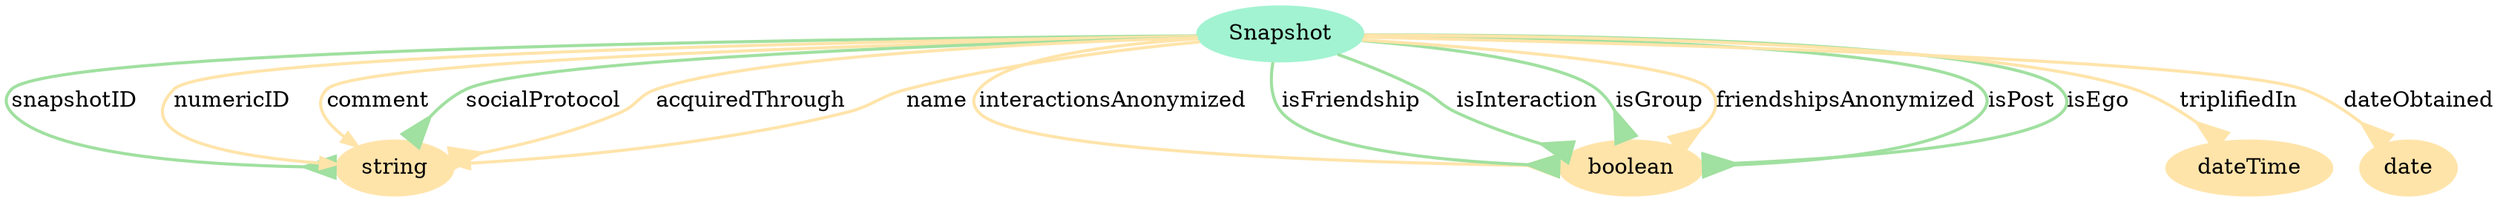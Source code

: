 digraph  {
	node [label="\N"];
	Snapshot	 [color="#A2F3D1",
		style=filled];
	1	 [color="#FFE4AA",
		label=string,
		style=filled];
	Snapshot -> 1 [key="Snapshot-1-1",
	arrowhead=inv,
	arrowsize=2.0,
	color="#A0E0A0",
	label=snapshotID,
	penwidth=2];
Snapshot -> 1 [key="Snapshot-1-4",
color="#FFE4AA",
label=numericID,
penwidth=2];
Snapshot -> 1 [key="Snapshot-1-5",
color="#FFE4AA",
label=comment,
penwidth=2];
Snapshot -> 1 [key="Snapshot-1-9",
arrowhead=inv,
arrowsize=2.0,
color="#A0E0A0",
label=socialProtocol,
penwidth=2];
Snapshot -> 1 [key="Snapshot-1-10",
arrowhead=inv,
arrowsize=2.0,
color="#FFE4AA",
label=acquiredThrough,
penwidth=2];
Snapshot -> 1 [key="Snapshot-1-15",
color="#FFE4AA",
label=name,
penwidth=2];
2 [color="#FFE4AA",
label=boolean,
style=filled];
Snapshot -> 2 [key="Snapshot-2-2",
arrowhead=inv,
arrowsize=2.0,
color="#FFE4AA",
label=interactionsAnonymized,
penwidth=2];
Snapshot -> 2 [key="Snapshot-2-3",
arrowhead=inv,
arrowsize=2.0,
color="#A0E0A0",
label=isFriendship,
penwidth=2];
Snapshot -> 2 [key="Snapshot-2-8",
arrowhead=inv,
arrowsize=2.0,
color="#A0E0A0",
label=isInteraction,
penwidth=2];
Snapshot -> 2 [key="Snapshot-2-11",
arrowhead=inv,
arrowsize=2.0,
color="#A0E0A0",
label=isGroup,
penwidth=2];
Snapshot -> 2 [key="Snapshot-2-12",
arrowhead=inv,
arrowsize=2.0,
color="#FFE4AA",
label=friendshipsAnonymized,
penwidth=2];
Snapshot -> 2 [key="Snapshot-2-13",
arrowhead=inv,
arrowsize=2.0,
color="#A0E0A0",
label=isPost,
penwidth=2];
Snapshot -> 2 [key="Snapshot-2-14",
arrowhead=inv,
arrowsize=2.0,
color="#A0E0A0",
label=isEgo,
penwidth=2];
3 [color="#FFE4AA",
label=dateTime,
style=filled];
Snapshot -> 3 [key="Snapshot-3-6",
arrowhead=inv,
arrowsize=2.0,
color="#FFE4AA",
label=triplifiedIn,
penwidth=2];
4 [color="#FFE4AA",
label=date,
style=filled];
Snapshot -> 4 [key="Snapshot-4-7",
arrowhead=inv,
arrowsize=2.0,
color="#FFE4AA",
label=dateObtained,
penwidth=2];
}
